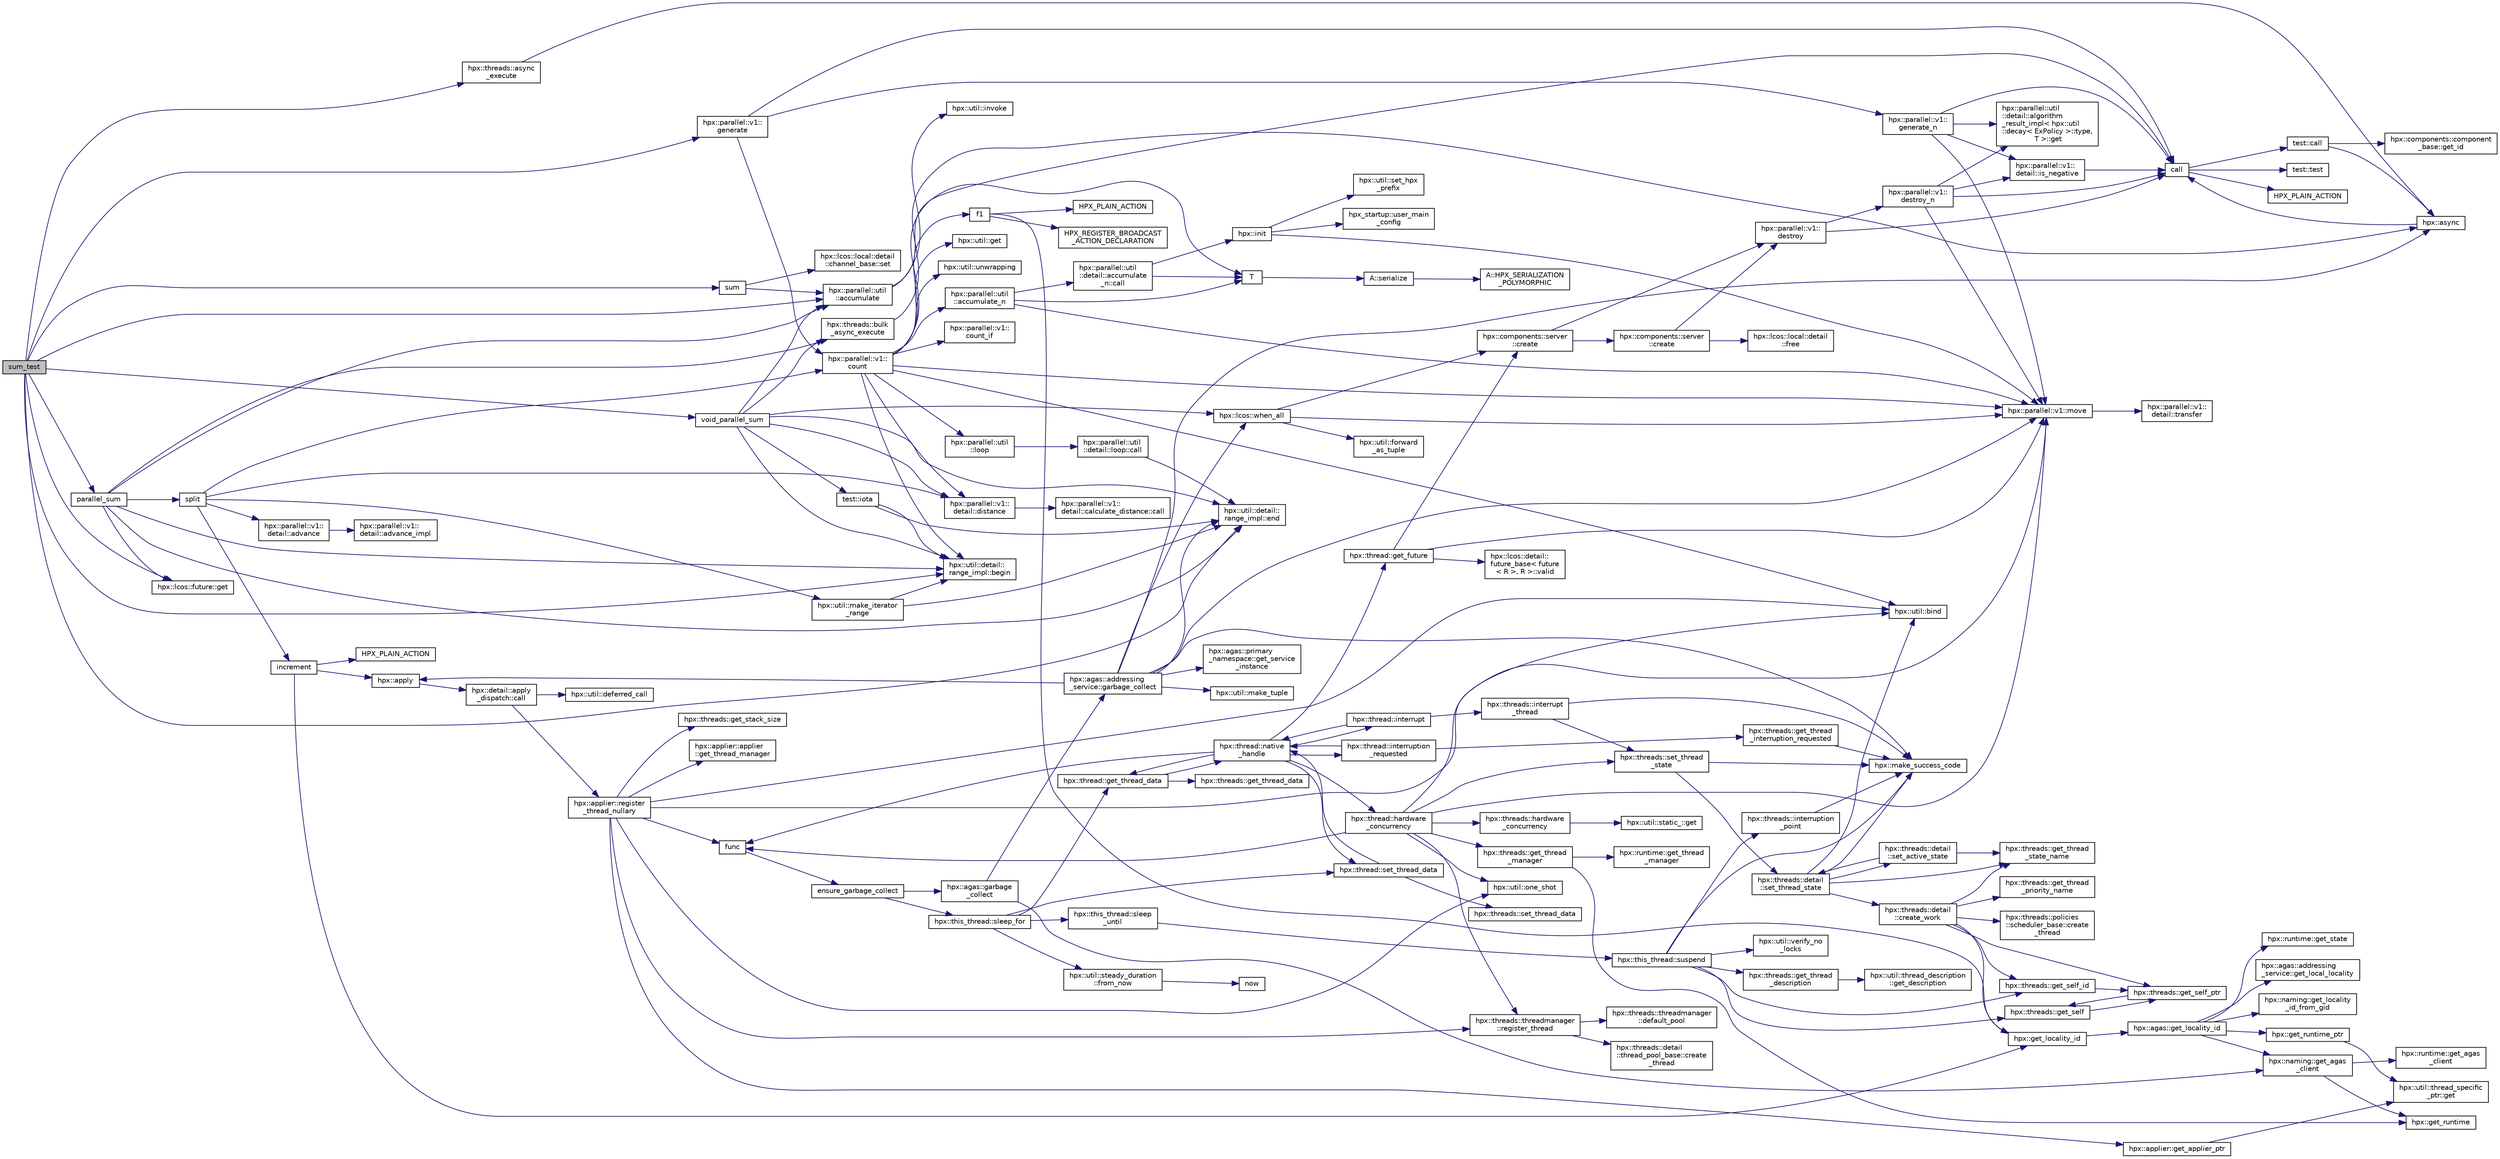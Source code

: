 digraph "sum_test"
{
  edge [fontname="Helvetica",fontsize="10",labelfontname="Helvetica",labelfontsize="10"];
  node [fontname="Helvetica",fontsize="10",shape=record];
  rankdir="LR";
  Node376 [label="sum_test",height=0.2,width=0.4,color="black", fillcolor="grey75", style="filled", fontcolor="black"];
  Node376 -> Node377 [color="midnightblue",fontsize="10",style="solid",fontname="Helvetica"];
  Node377 [label="hpx::parallel::v1::\lgenerate",height=0.2,width=0.4,color="black", fillcolor="white", style="filled",URL="$db/db9/namespacehpx_1_1parallel_1_1v1.html#a1f74f2be2954d6fbd8278df5fedb946a"];
  Node377 -> Node378 [color="midnightblue",fontsize="10",style="solid",fontname="Helvetica"];
  Node378 [label="hpx::parallel::v1::\lgenerate_n",height=0.2,width=0.4,color="black", fillcolor="white", style="filled",URL="$db/db9/namespacehpx_1_1parallel_1_1v1.html#a9fd6a170d9742750007e88805764ec8a"];
  Node378 -> Node379 [color="midnightblue",fontsize="10",style="solid",fontname="Helvetica"];
  Node379 [label="hpx::parallel::v1::\ldetail::is_negative",height=0.2,width=0.4,color="black", fillcolor="white", style="filled",URL="$d2/ddd/namespacehpx_1_1parallel_1_1v1_1_1detail.html#adf2e40fc4b20ad0fd442ee3118a4d527"];
  Node379 -> Node380 [color="midnightblue",fontsize="10",style="solid",fontname="Helvetica"];
  Node380 [label="call",height=0.2,width=0.4,color="black", fillcolor="white", style="filled",URL="$d2/d67/promise__1620_8cpp.html#a58357f0b82bc761e1d0b9091ed563a70"];
  Node380 -> Node381 [color="midnightblue",fontsize="10",style="solid",fontname="Helvetica"];
  Node381 [label="test::test",height=0.2,width=0.4,color="black", fillcolor="white", style="filled",URL="$d8/d89/structtest.html#ab42d5ece712d716b04cb3f686f297a26"];
  Node380 -> Node382 [color="midnightblue",fontsize="10",style="solid",fontname="Helvetica"];
  Node382 [label="HPX_PLAIN_ACTION",height=0.2,width=0.4,color="black", fillcolor="white", style="filled",URL="$d2/d67/promise__1620_8cpp.html#ab96aab827a4b1fcaf66cfe0ba83fef23"];
  Node380 -> Node383 [color="midnightblue",fontsize="10",style="solid",fontname="Helvetica"];
  Node383 [label="test::call",height=0.2,width=0.4,color="black", fillcolor="white", style="filled",URL="$d8/d89/structtest.html#aeb29e7ed6518b9426ccf1344c52620ae"];
  Node383 -> Node384 [color="midnightblue",fontsize="10",style="solid",fontname="Helvetica"];
  Node384 [label="hpx::async",height=0.2,width=0.4,color="black", fillcolor="white", style="filled",URL="$d8/d83/namespacehpx.html#acb7d8e37b73b823956ce144f9a57eaa4"];
  Node384 -> Node380 [color="midnightblue",fontsize="10",style="solid",fontname="Helvetica"];
  Node383 -> Node385 [color="midnightblue",fontsize="10",style="solid",fontname="Helvetica"];
  Node385 [label="hpx::components::component\l_base::get_id",height=0.2,width=0.4,color="black", fillcolor="white", style="filled",URL="$d2/de6/classhpx_1_1components_1_1component__base.html#a4c8fd93514039bdf01c48d66d82b19cd"];
  Node378 -> Node386 [color="midnightblue",fontsize="10",style="solid",fontname="Helvetica"];
  Node386 [label="hpx::parallel::util\l::detail::algorithm\l_result_impl\< hpx::util\l::decay\< ExPolicy \>::type,\l T \>::get",height=0.2,width=0.4,color="black", fillcolor="white", style="filled",URL="$d2/d42/structhpx_1_1parallel_1_1util_1_1detail_1_1algorithm__result__impl.html#ab5b051e8ec74eff5e0e62fd63f5d377e"];
  Node378 -> Node387 [color="midnightblue",fontsize="10",style="solid",fontname="Helvetica"];
  Node387 [label="hpx::parallel::v1::move",height=0.2,width=0.4,color="black", fillcolor="white", style="filled",URL="$db/db9/namespacehpx_1_1parallel_1_1v1.html#aa7c4ede081ce786c9d1eb1adff495cfc"];
  Node387 -> Node388 [color="midnightblue",fontsize="10",style="solid",fontname="Helvetica"];
  Node388 [label="hpx::parallel::v1::\ldetail::transfer",height=0.2,width=0.4,color="black", fillcolor="white", style="filled",URL="$d2/ddd/namespacehpx_1_1parallel_1_1v1_1_1detail.html#ab1b56a05e1885ca7cc7ffa1804dd2f3c"];
  Node378 -> Node380 [color="midnightblue",fontsize="10",style="solid",fontname="Helvetica"];
  Node377 -> Node389 [color="midnightblue",fontsize="10",style="solid",fontname="Helvetica"];
  Node389 [label="hpx::parallel::v1::\lcount",height=0.2,width=0.4,color="black", fillcolor="white", style="filled",URL="$db/db9/namespacehpx_1_1parallel_1_1v1.html#a19d058114a2bd44801aab4176b188e23"];
  Node389 -> Node390 [color="midnightblue",fontsize="10",style="solid",fontname="Helvetica"];
  Node390 [label="hpx::parallel::v1::\lcount_if",height=0.2,width=0.4,color="black", fillcolor="white", style="filled",URL="$db/db9/namespacehpx_1_1parallel_1_1v1.html#ad836ff017ec208c2d6388a9b47b05ce0"];
  Node389 -> Node391 [color="midnightblue",fontsize="10",style="solid",fontname="Helvetica"];
  Node391 [label="f1",height=0.2,width=0.4,color="black", fillcolor="white", style="filled",URL="$d8/d8b/broadcast_8cpp.html#a1751fbd41f2529b84514a9dbd767959a"];
  Node391 -> Node392 [color="midnightblue",fontsize="10",style="solid",fontname="Helvetica"];
  Node392 [label="hpx::get_locality_id",height=0.2,width=0.4,color="black", fillcolor="white", style="filled",URL="$d8/d83/namespacehpx.html#a158d7c54a657bb364c1704033010697b",tooltip="Return the number of the locality this function is being called from. "];
  Node392 -> Node393 [color="midnightblue",fontsize="10",style="solid",fontname="Helvetica"];
  Node393 [label="hpx::agas::get_locality_id",height=0.2,width=0.4,color="black", fillcolor="white", style="filled",URL="$dc/d54/namespacehpx_1_1agas.html#a491cc2ddecdf0f1a9129900caa6a4d3e"];
  Node393 -> Node394 [color="midnightblue",fontsize="10",style="solid",fontname="Helvetica"];
  Node394 [label="hpx::get_runtime_ptr",height=0.2,width=0.4,color="black", fillcolor="white", style="filled",URL="$d8/d83/namespacehpx.html#af29daf2bb3e01b4d6495a1742b6cce64"];
  Node394 -> Node395 [color="midnightblue",fontsize="10",style="solid",fontname="Helvetica"];
  Node395 [label="hpx::util::thread_specific\l_ptr::get",height=0.2,width=0.4,color="black", fillcolor="white", style="filled",URL="$d4/d4c/structhpx_1_1util_1_1thread__specific__ptr.html#a3b27d8520710478aa41d1f74206bdba9"];
  Node393 -> Node396 [color="midnightblue",fontsize="10",style="solid",fontname="Helvetica"];
  Node396 [label="hpx::runtime::get_state",height=0.2,width=0.4,color="black", fillcolor="white", style="filled",URL="$d0/d7b/classhpx_1_1runtime.html#ab405f80e060dac95d624520f38b0524c"];
  Node393 -> Node397 [color="midnightblue",fontsize="10",style="solid",fontname="Helvetica"];
  Node397 [label="hpx::naming::get_agas\l_client",height=0.2,width=0.4,color="black", fillcolor="white", style="filled",URL="$d4/dc9/namespacehpx_1_1naming.html#a0408fffd5d34b620712a801b0ae3b032"];
  Node397 -> Node398 [color="midnightblue",fontsize="10",style="solid",fontname="Helvetica"];
  Node398 [label="hpx::get_runtime",height=0.2,width=0.4,color="black", fillcolor="white", style="filled",URL="$d8/d83/namespacehpx.html#aef902cc6c7dd3b9fbadf34d1e850a070"];
  Node397 -> Node399 [color="midnightblue",fontsize="10",style="solid",fontname="Helvetica"];
  Node399 [label="hpx::runtime::get_agas\l_client",height=0.2,width=0.4,color="black", fillcolor="white", style="filled",URL="$d0/d7b/classhpx_1_1runtime.html#aeb5dddd30d6b9861669af8ad44d1a96a"];
  Node393 -> Node400 [color="midnightblue",fontsize="10",style="solid",fontname="Helvetica"];
  Node400 [label="hpx::agas::addressing\l_service::get_local_locality",height=0.2,width=0.4,color="black", fillcolor="white", style="filled",URL="$db/d58/structhpx_1_1agas_1_1addressing__service.html#ab52c19a37c2a7a006c6c15f90ad0539c"];
  Node393 -> Node401 [color="midnightblue",fontsize="10",style="solid",fontname="Helvetica"];
  Node401 [label="hpx::naming::get_locality\l_id_from_gid",height=0.2,width=0.4,color="black", fillcolor="white", style="filled",URL="$d4/dc9/namespacehpx_1_1naming.html#a7fd43037784560bd04fda9b49e33529f"];
  Node391 -> Node402 [color="midnightblue",fontsize="10",style="solid",fontname="Helvetica"];
  Node402 [label="HPX_PLAIN_ACTION",height=0.2,width=0.4,color="black", fillcolor="white", style="filled",URL="$d8/d8b/broadcast_8cpp.html#a19685a0394ce6a99351f7a679f6eeefc"];
  Node391 -> Node403 [color="midnightblue",fontsize="10",style="solid",fontname="Helvetica"];
  Node403 [label="HPX_REGISTER_BROADCAST\l_ACTION_DECLARATION",height=0.2,width=0.4,color="black", fillcolor="white", style="filled",URL="$d7/d38/addressing__service_8cpp.html#a573d764d9cb34eec46a4bdffcf07875f"];
  Node389 -> Node404 [color="midnightblue",fontsize="10",style="solid",fontname="Helvetica"];
  Node404 [label="hpx::parallel::util\l::loop",height=0.2,width=0.4,color="black", fillcolor="white", style="filled",URL="$df/dc6/namespacehpx_1_1parallel_1_1util.html#a3f434e00f42929aac85debb8c5782213"];
  Node404 -> Node405 [color="midnightblue",fontsize="10",style="solid",fontname="Helvetica"];
  Node405 [label="hpx::parallel::util\l::detail::loop::call",height=0.2,width=0.4,color="black", fillcolor="white", style="filled",URL="$da/d06/structhpx_1_1parallel_1_1util_1_1detail_1_1loop.html#a5c5e8dbda782f09cdb7bc2509e3bf09e"];
  Node405 -> Node406 [color="midnightblue",fontsize="10",style="solid",fontname="Helvetica"];
  Node406 [label="hpx::util::detail::\lrange_impl::end",height=0.2,width=0.4,color="black", fillcolor="white", style="filled",URL="$d4/d4a/namespacehpx_1_1util_1_1detail_1_1range__impl.html#afb2ea48b0902f52ee4d8b764807b4316"];
  Node389 -> Node407 [color="midnightblue",fontsize="10",style="solid",fontname="Helvetica"];
  Node407 [label="hpx::util::bind",height=0.2,width=0.4,color="black", fillcolor="white", style="filled",URL="$df/dad/namespacehpx_1_1util.html#ad844caedf82a0173d6909d910c3e48c6"];
  Node389 -> Node387 [color="midnightblue",fontsize="10",style="solid",fontname="Helvetica"];
  Node389 -> Node408 [color="midnightblue",fontsize="10",style="solid",fontname="Helvetica"];
  Node408 [label="hpx::util::get",height=0.2,width=0.4,color="black", fillcolor="white", style="filled",URL="$df/dad/namespacehpx_1_1util.html#a5cbd3c41f03f4d4acaedaa4777e3cc02"];
  Node389 -> Node380 [color="midnightblue",fontsize="10",style="solid",fontname="Helvetica"];
  Node389 -> Node409 [color="midnightblue",fontsize="10",style="solid",fontname="Helvetica"];
  Node409 [label="hpx::parallel::v1::\ldetail::distance",height=0.2,width=0.4,color="black", fillcolor="white", style="filled",URL="$d2/ddd/namespacehpx_1_1parallel_1_1v1_1_1detail.html#a6bea3c6a5f470cad11f27ee6bab4a33f"];
  Node409 -> Node410 [color="midnightblue",fontsize="10",style="solid",fontname="Helvetica"];
  Node410 [label="hpx::parallel::v1::\ldetail::calculate_distance::call",height=0.2,width=0.4,color="black", fillcolor="white", style="filled",URL="$db/dfa/structhpx_1_1parallel_1_1v1_1_1detail_1_1calculate__distance.html#a950a6627830a7d019ac0e734b0a447bf"];
  Node389 -> Node411 [color="midnightblue",fontsize="10",style="solid",fontname="Helvetica"];
  Node411 [label="hpx::util::unwrapping",height=0.2,width=0.4,color="black", fillcolor="white", style="filled",URL="$df/dad/namespacehpx_1_1util.html#a7529d9ac687684c33403cdd1f9cef8e4"];
  Node389 -> Node412 [color="midnightblue",fontsize="10",style="solid",fontname="Helvetica"];
  Node412 [label="hpx::parallel::util\l::accumulate_n",height=0.2,width=0.4,color="black", fillcolor="white", style="filled",URL="$df/dc6/namespacehpx_1_1parallel_1_1util.html#af19f9a2722f97c2247ea5d0dbb5e2d25"];
  Node412 -> Node413 [color="midnightblue",fontsize="10",style="solid",fontname="Helvetica"];
  Node413 [label="hpx::parallel::util\l::detail::accumulate\l_n::call",height=0.2,width=0.4,color="black", fillcolor="white", style="filled",URL="$d8/d3b/structhpx_1_1parallel_1_1util_1_1detail_1_1accumulate__n.html#a765aceb8ab313fc92f7c4aaf70ccca8f"];
  Node413 -> Node414 [color="midnightblue",fontsize="10",style="solid",fontname="Helvetica"];
  Node414 [label="hpx::init",height=0.2,width=0.4,color="black", fillcolor="white", style="filled",URL="$d8/d83/namespacehpx.html#a3c694ea960b47c56b33351ba16e3d76b",tooltip="Main entry point for launching the HPX runtime system. "];
  Node414 -> Node415 [color="midnightblue",fontsize="10",style="solid",fontname="Helvetica"];
  Node415 [label="hpx::util::set_hpx\l_prefix",height=0.2,width=0.4,color="black", fillcolor="white", style="filled",URL="$df/dad/namespacehpx_1_1util.html#ae40a23c1ba0a48d9304dcf717a95793e"];
  Node414 -> Node416 [color="midnightblue",fontsize="10",style="solid",fontname="Helvetica"];
  Node416 [label="hpx_startup::user_main\l_config",height=0.2,width=0.4,color="black", fillcolor="white", style="filled",URL="$d3/dd2/namespacehpx__startup.html#aaac571d88bd3912a4225a23eb3261637"];
  Node414 -> Node387 [color="midnightblue",fontsize="10",style="solid",fontname="Helvetica"];
  Node413 -> Node417 [color="midnightblue",fontsize="10",style="solid",fontname="Helvetica"];
  Node417 [label="T",height=0.2,width=0.4,color="black", fillcolor="white", style="filled",URL="$db/d33/polymorphic__semiintrusive__template_8cpp.html#ad187658f9cb91c1312b39ae7e896f1ea"];
  Node417 -> Node418 [color="midnightblue",fontsize="10",style="solid",fontname="Helvetica"];
  Node418 [label="A::serialize",height=0.2,width=0.4,color="black", fillcolor="white", style="filled",URL="$d7/da0/struct_a.html#a5f5c287cf471e274ed9dda0da1592212"];
  Node418 -> Node419 [color="midnightblue",fontsize="10",style="solid",fontname="Helvetica"];
  Node419 [label="A::HPX_SERIALIZATION\l_POLYMORPHIC",height=0.2,width=0.4,color="black", fillcolor="white", style="filled",URL="$d7/da0/struct_a.html#ada978cc156cebbafddb1f3aa4c01918c"];
  Node412 -> Node387 [color="midnightblue",fontsize="10",style="solid",fontname="Helvetica"];
  Node412 -> Node417 [color="midnightblue",fontsize="10",style="solid",fontname="Helvetica"];
  Node389 -> Node420 [color="midnightblue",fontsize="10",style="solid",fontname="Helvetica"];
  Node420 [label="hpx::util::detail::\lrange_impl::begin",height=0.2,width=0.4,color="black", fillcolor="white", style="filled",URL="$d4/d4a/namespacehpx_1_1util_1_1detail_1_1range__impl.html#a31e165df2b865cdd961f35ce938db41a"];
  Node377 -> Node380 [color="midnightblue",fontsize="10",style="solid",fontname="Helvetica"];
  Node376 -> Node420 [color="midnightblue",fontsize="10",style="solid",fontname="Helvetica"];
  Node376 -> Node406 [color="midnightblue",fontsize="10",style="solid",fontname="Helvetica"];
  Node376 -> Node421 [color="midnightblue",fontsize="10",style="solid",fontname="Helvetica"];
  Node421 [label="sum",height=0.2,width=0.4,color="black", fillcolor="white", style="filled",URL="$d0/d3e/local__channel_8cpp.html#a59ccefc587362186eebb8f1a3c9c07ca"];
  Node421 -> Node422 [color="midnightblue",fontsize="10",style="solid",fontname="Helvetica"];
  Node422 [label="hpx::lcos::local::detail\l::channel_base::set",height=0.2,width=0.4,color="black", fillcolor="white", style="filled",URL="$de/d49/classhpx_1_1lcos_1_1local_1_1detail_1_1channel__base.html#a66e3590dcd9d8095083e6ef60147e95d"];
  Node421 -> Node423 [color="midnightblue",fontsize="10",style="solid",fontname="Helvetica"];
  Node423 [label="hpx::parallel::util\l::accumulate",height=0.2,width=0.4,color="black", fillcolor="white", style="filled",URL="$df/dc6/namespacehpx_1_1parallel_1_1util.html#ab57e9fe9dcda3baa915398e2d7ba3d69"];
  Node423 -> Node417 [color="midnightblue",fontsize="10",style="solid",fontname="Helvetica"];
  Node423 -> Node424 [color="midnightblue",fontsize="10",style="solid",fontname="Helvetica"];
  Node424 [label="hpx::util::invoke",height=0.2,width=0.4,color="black", fillcolor="white", style="filled",URL="$df/dad/namespacehpx_1_1util.html#a9ed3f52b36e725e476dbf5099134ed3d"];
  Node376 -> Node423 [color="midnightblue",fontsize="10",style="solid",fontname="Helvetica"];
  Node376 -> Node425 [color="midnightblue",fontsize="10",style="solid",fontname="Helvetica"];
  Node425 [label="hpx::threads::async\l_execute",height=0.2,width=0.4,color="black", fillcolor="white", style="filled",URL="$d7/d28/namespacehpx_1_1threads.html#a6c49fc6d131e6aa7ef6eda2ef52bb920"];
  Node425 -> Node384 [color="midnightblue",fontsize="10",style="solid",fontname="Helvetica"];
  Node376 -> Node426 [color="midnightblue",fontsize="10",style="solid",fontname="Helvetica"];
  Node426 [label="parallel_sum",height=0.2,width=0.4,color="black", fillcolor="white", style="filled",URL="$d9/dca/created__executor_8cpp.html#a80274c30da23d7824ffc381645cbcfeb"];
  Node426 -> Node427 [color="midnightblue",fontsize="10",style="solid",fontname="Helvetica"];
  Node427 [label="split",height=0.2,width=0.4,color="black", fillcolor="white", style="filled",URL="$d9/dca/created__executor_8cpp.html#a93788ea6faf31003f71a7ef49dbb0ec3"];
  Node427 -> Node389 [color="midnightblue",fontsize="10",style="solid",fontname="Helvetica"];
  Node427 -> Node409 [color="midnightblue",fontsize="10",style="solid",fontname="Helvetica"];
  Node427 -> Node428 [color="midnightblue",fontsize="10",style="solid",fontname="Helvetica"];
  Node428 [label="increment",height=0.2,width=0.4,color="black", fillcolor="white", style="filled",URL="$d5/dd3/apply__colocated_8cpp.html#a0587c889321a8e9c6f8b53102c281391"];
  Node428 -> Node392 [color="midnightblue",fontsize="10",style="solid",fontname="Helvetica"];
  Node428 -> Node429 [color="midnightblue",fontsize="10",style="solid",fontname="Helvetica"];
  Node429 [label="hpx::apply",height=0.2,width=0.4,color="black", fillcolor="white", style="filled",URL="$d8/d83/namespacehpx.html#aa87762f0db0731d385f3fdfdb25d59fc"];
  Node429 -> Node430 [color="midnightblue",fontsize="10",style="solid",fontname="Helvetica"];
  Node430 [label="hpx::detail::apply\l_dispatch::call",height=0.2,width=0.4,color="black", fillcolor="white", style="filled",URL="$db/de8/structhpx_1_1detail_1_1apply__dispatch.html#a0755fab16d281e74bcff0f8045be9459"];
  Node430 -> Node431 [color="midnightblue",fontsize="10",style="solid",fontname="Helvetica"];
  Node431 [label="hpx::applier::register\l_thread_nullary",height=0.2,width=0.4,color="black", fillcolor="white", style="filled",URL="$d8/dcb/namespacehpx_1_1applier.html#a401cd1145927e58d74d1eb52aaccd936"];
  Node431 -> Node432 [color="midnightblue",fontsize="10",style="solid",fontname="Helvetica"];
  Node432 [label="hpx::applier::get_applier_ptr",height=0.2,width=0.4,color="black", fillcolor="white", style="filled",URL="$d8/dcb/namespacehpx_1_1applier.html#a617483cf2b77ad3a0aa428ade7b35299"];
  Node432 -> Node395 [color="midnightblue",fontsize="10",style="solid",fontname="Helvetica"];
  Node431 -> Node433 [color="midnightblue",fontsize="10",style="solid",fontname="Helvetica"];
  Node433 [label="func",height=0.2,width=0.4,color="black", fillcolor="white", style="filled",URL="$d8/dfd/id__type__ref__counting__1032_8cpp.html#ab811b86ea5107ffb3351fcaa29d2c652"];
  Node433 -> Node434 [color="midnightblue",fontsize="10",style="solid",fontname="Helvetica"];
  Node434 [label="ensure_garbage_collect",height=0.2,width=0.4,color="black", fillcolor="white", style="filled",URL="$d8/dfd/id__type__ref__counting__1032_8cpp.html#a5264b94bf7c262ac0e521fb290d476d5"];
  Node434 -> Node435 [color="midnightblue",fontsize="10",style="solid",fontname="Helvetica"];
  Node435 [label="hpx::this_thread::sleep_for",height=0.2,width=0.4,color="black", fillcolor="white", style="filled",URL="$d9/d52/namespacehpx_1_1this__thread.html#afc042a5a5fa52eef2d1d177a343435cf"];
  Node435 -> Node436 [color="midnightblue",fontsize="10",style="solid",fontname="Helvetica"];
  Node436 [label="hpx::this_thread::sleep\l_until",height=0.2,width=0.4,color="black", fillcolor="white", style="filled",URL="$d9/d52/namespacehpx_1_1this__thread.html#ae12a853980115b23ff0ab8ca06622658"];
  Node436 -> Node437 [color="midnightblue",fontsize="10",style="solid",fontname="Helvetica"];
  Node437 [label="hpx::this_thread::suspend",height=0.2,width=0.4,color="black", fillcolor="white", style="filled",URL="$d9/d52/namespacehpx_1_1this__thread.html#aca220026fb3014c0881d129fe31c0073"];
  Node437 -> Node438 [color="midnightblue",fontsize="10",style="solid",fontname="Helvetica"];
  Node438 [label="hpx::threads::get_self",height=0.2,width=0.4,color="black", fillcolor="white", style="filled",URL="$d7/d28/namespacehpx_1_1threads.html#a07daf4d6d29233f20d66d41ab7b5b8e8"];
  Node438 -> Node439 [color="midnightblue",fontsize="10",style="solid",fontname="Helvetica"];
  Node439 [label="hpx::threads::get_self_ptr",height=0.2,width=0.4,color="black", fillcolor="white", style="filled",URL="$d7/d28/namespacehpx_1_1threads.html#a22877ae347ad884cde3a51397dad6c53"];
  Node439 -> Node438 [color="midnightblue",fontsize="10",style="solid",fontname="Helvetica"];
  Node437 -> Node440 [color="midnightblue",fontsize="10",style="solid",fontname="Helvetica"];
  Node440 [label="hpx::threads::get_self_id",height=0.2,width=0.4,color="black", fillcolor="white", style="filled",URL="$d7/d28/namespacehpx_1_1threads.html#afafe0f900b9fac3d4ed3c747625c1cfe"];
  Node440 -> Node439 [color="midnightblue",fontsize="10",style="solid",fontname="Helvetica"];
  Node437 -> Node441 [color="midnightblue",fontsize="10",style="solid",fontname="Helvetica"];
  Node441 [label="hpx::threads::interruption\l_point",height=0.2,width=0.4,color="black", fillcolor="white", style="filled",URL="$d7/d28/namespacehpx_1_1threads.html#ada6ec56a12b050707311d8c628089059"];
  Node441 -> Node442 [color="midnightblue",fontsize="10",style="solid",fontname="Helvetica"];
  Node442 [label="hpx::make_success_code",height=0.2,width=0.4,color="black", fillcolor="white", style="filled",URL="$d8/d83/namespacehpx.html#a0e8512a8f49e2a6c8185061181419d8f",tooltip="Returns error_code(hpx::success, \"success\", mode). "];
  Node437 -> Node443 [color="midnightblue",fontsize="10",style="solid",fontname="Helvetica"];
  Node443 [label="hpx::util::verify_no\l_locks",height=0.2,width=0.4,color="black", fillcolor="white", style="filled",URL="$df/dad/namespacehpx_1_1util.html#ae0e1837ee6f09b79b26c2e788d2e9fc9"];
  Node437 -> Node444 [color="midnightblue",fontsize="10",style="solid",fontname="Helvetica"];
  Node444 [label="hpx::threads::get_thread\l_description",height=0.2,width=0.4,color="black", fillcolor="white", style="filled",URL="$d7/d28/namespacehpx_1_1threads.html#a42fc18a7a680f4e8bc633a4b4c956701"];
  Node444 -> Node445 [color="midnightblue",fontsize="10",style="solid",fontname="Helvetica"];
  Node445 [label="hpx::util::thread_description\l::get_description",height=0.2,width=0.4,color="black", fillcolor="white", style="filled",URL="$df/d9e/structhpx_1_1util_1_1thread__description.html#a8c834e14eca6eb228188022577f9f952"];
  Node437 -> Node442 [color="midnightblue",fontsize="10",style="solid",fontname="Helvetica"];
  Node435 -> Node446 [color="midnightblue",fontsize="10",style="solid",fontname="Helvetica"];
  Node446 [label="hpx::util::steady_duration\l::from_now",height=0.2,width=0.4,color="black", fillcolor="white", style="filled",URL="$d9/d4f/classhpx_1_1util_1_1steady__duration.html#a0132206d767cd0f7395507b40111a153"];
  Node446 -> Node447 [color="midnightblue",fontsize="10",style="solid",fontname="Helvetica"];
  Node447 [label="now",height=0.2,width=0.4,color="black", fillcolor="white", style="filled",URL="$de/db3/1d__stencil__1__omp_8cpp.html#a89e9667753dccfac455bd37a7a3a7b16"];
  Node435 -> Node448 [color="midnightblue",fontsize="10",style="solid",fontname="Helvetica"];
  Node448 [label="hpx::thread::get_thread_data",height=0.2,width=0.4,color="black", fillcolor="white", style="filled",URL="$de/d9b/classhpx_1_1thread.html#a4535ef82cec3b953d2c941d20e3e3904"];
  Node448 -> Node449 [color="midnightblue",fontsize="10",style="solid",fontname="Helvetica"];
  Node449 [label="hpx::threads::get_thread_data",height=0.2,width=0.4,color="black", fillcolor="white", style="filled",URL="$d7/d28/namespacehpx_1_1threads.html#a8737931ff6303807225f735b2b384ae4"];
  Node448 -> Node450 [color="midnightblue",fontsize="10",style="solid",fontname="Helvetica"];
  Node450 [label="hpx::thread::native\l_handle",height=0.2,width=0.4,color="black", fillcolor="white", style="filled",URL="$de/d9b/classhpx_1_1thread.html#acf48190d264ab64c1c4ec99d0b421b5a"];
  Node450 -> Node451 [color="midnightblue",fontsize="10",style="solid",fontname="Helvetica"];
  Node451 [label="hpx::thread::hardware\l_concurrency",height=0.2,width=0.4,color="black", fillcolor="white", style="filled",URL="$de/d9b/classhpx_1_1thread.html#a8e4fff210e02485ba493bc3a2a956c03"];
  Node451 -> Node452 [color="midnightblue",fontsize="10",style="solid",fontname="Helvetica"];
  Node452 [label="hpx::threads::hardware\l_concurrency",height=0.2,width=0.4,color="black", fillcolor="white", style="filled",URL="$d7/d28/namespacehpx_1_1threads.html#aa8752a235478d2ad7b5ac467b63ab527"];
  Node452 -> Node453 [color="midnightblue",fontsize="10",style="solid",fontname="Helvetica"];
  Node453 [label="hpx::util::static_::get",height=0.2,width=0.4,color="black", fillcolor="white", style="filled",URL="$d3/dbb/structhpx_1_1util_1_1static__.html#a2967c633948a3bf17a3b5405ef5a8318"];
  Node451 -> Node433 [color="midnightblue",fontsize="10",style="solid",fontname="Helvetica"];
  Node451 -> Node407 [color="midnightblue",fontsize="10",style="solid",fontname="Helvetica"];
  Node451 -> Node454 [color="midnightblue",fontsize="10",style="solid",fontname="Helvetica"];
  Node454 [label="hpx::util::one_shot",height=0.2,width=0.4,color="black", fillcolor="white", style="filled",URL="$df/dad/namespacehpx_1_1util.html#a273e61be42a72415291e0ec0a4f28c7a"];
  Node451 -> Node387 [color="midnightblue",fontsize="10",style="solid",fontname="Helvetica"];
  Node451 -> Node455 [color="midnightblue",fontsize="10",style="solid",fontname="Helvetica"];
  Node455 [label="hpx::threads::get_thread\l_manager",height=0.2,width=0.4,color="black", fillcolor="white", style="filled",URL="$d7/d28/namespacehpx_1_1threads.html#a076973c3a53beadde7d967e22c4f6cce"];
  Node455 -> Node398 [color="midnightblue",fontsize="10",style="solid",fontname="Helvetica"];
  Node455 -> Node456 [color="midnightblue",fontsize="10",style="solid",fontname="Helvetica"];
  Node456 [label="hpx::runtime::get_thread\l_manager",height=0.2,width=0.4,color="black", fillcolor="white", style="filled",URL="$d0/d7b/classhpx_1_1runtime.html#a865b12d57fcd44a8d3dda3e35414f563"];
  Node451 -> Node457 [color="midnightblue",fontsize="10",style="solid",fontname="Helvetica"];
  Node457 [label="hpx::threads::threadmanager\l::register_thread",height=0.2,width=0.4,color="black", fillcolor="white", style="filled",URL="$d5/daa/classhpx_1_1threads_1_1threadmanager.html#a7f79c7578e08a60ca45eb276ce8133d8"];
  Node457 -> Node458 [color="midnightblue",fontsize="10",style="solid",fontname="Helvetica"];
  Node458 [label="hpx::threads::threadmanager\l::default_pool",height=0.2,width=0.4,color="black", fillcolor="white", style="filled",URL="$d5/daa/classhpx_1_1threads_1_1threadmanager.html#a851f067d03b5dd1c5e6a9a6a841e05df"];
  Node457 -> Node459 [color="midnightblue",fontsize="10",style="solid",fontname="Helvetica"];
  Node459 [label="hpx::threads::detail\l::thread_pool_base::create\l_thread",height=0.2,width=0.4,color="black", fillcolor="white", style="filled",URL="$de/dae/classhpx_1_1threads_1_1detail_1_1thread__pool__base.html#ad35d3779eef6f4528e62a26d71b34b34"];
  Node451 -> Node460 [color="midnightblue",fontsize="10",style="solid",fontname="Helvetica"];
  Node460 [label="hpx::threads::set_thread\l_state",height=0.2,width=0.4,color="black", fillcolor="white", style="filled",URL="$d7/d28/namespacehpx_1_1threads.html#ac0690ad16ad778bcc79dcd727cc33025",tooltip="Set the thread state of the thread referenced by the thread_id id. "];
  Node460 -> Node442 [color="midnightblue",fontsize="10",style="solid",fontname="Helvetica"];
  Node460 -> Node461 [color="midnightblue",fontsize="10",style="solid",fontname="Helvetica"];
  Node461 [label="hpx::threads::detail\l::set_thread_state",height=0.2,width=0.4,color="black", fillcolor="white", style="filled",URL="$d2/dd1/namespacehpx_1_1threads_1_1detail.html#af85ddc854c4a149bf1738eb1b111b9ab"];
  Node461 -> Node462 [color="midnightblue",fontsize="10",style="solid",fontname="Helvetica"];
  Node462 [label="hpx::threads::get_thread\l_state_name",height=0.2,width=0.4,color="black", fillcolor="white", style="filled",URL="$d7/d28/namespacehpx_1_1threads.html#a26f91ea8d2195f165c033241c5cd11db"];
  Node461 -> Node442 [color="midnightblue",fontsize="10",style="solid",fontname="Helvetica"];
  Node461 -> Node407 [color="midnightblue",fontsize="10",style="solid",fontname="Helvetica"];
  Node461 -> Node463 [color="midnightblue",fontsize="10",style="solid",fontname="Helvetica"];
  Node463 [label="hpx::threads::detail\l::set_active_state",height=0.2,width=0.4,color="black", fillcolor="white", style="filled",URL="$d2/dd1/namespacehpx_1_1threads_1_1detail.html#a45884a5bf04ad66a4f259231a3947e76"];
  Node463 -> Node462 [color="midnightblue",fontsize="10",style="solid",fontname="Helvetica"];
  Node463 -> Node461 [color="midnightblue",fontsize="10",style="solid",fontname="Helvetica"];
  Node461 -> Node464 [color="midnightblue",fontsize="10",style="solid",fontname="Helvetica"];
  Node464 [label="hpx::threads::detail\l::create_work",height=0.2,width=0.4,color="black", fillcolor="white", style="filled",URL="$d2/dd1/namespacehpx_1_1threads_1_1detail.html#ae22384a3c1b1a1940032fad068fb54b1"];
  Node464 -> Node462 [color="midnightblue",fontsize="10",style="solid",fontname="Helvetica"];
  Node464 -> Node465 [color="midnightblue",fontsize="10",style="solid",fontname="Helvetica"];
  Node465 [label="hpx::threads::get_thread\l_priority_name",height=0.2,width=0.4,color="black", fillcolor="white", style="filled",URL="$d7/d28/namespacehpx_1_1threads.html#a9c6b2fec0c1cf5b06ff83ce756ca6d42"];
  Node464 -> Node439 [color="midnightblue",fontsize="10",style="solid",fontname="Helvetica"];
  Node464 -> Node440 [color="midnightblue",fontsize="10",style="solid",fontname="Helvetica"];
  Node464 -> Node392 [color="midnightblue",fontsize="10",style="solid",fontname="Helvetica"];
  Node464 -> Node466 [color="midnightblue",fontsize="10",style="solid",fontname="Helvetica"];
  Node466 [label="hpx::threads::policies\l::scheduler_base::create\l_thread",height=0.2,width=0.4,color="black", fillcolor="white", style="filled",URL="$dd/d7e/structhpx_1_1threads_1_1policies_1_1scheduler__base.html#ad3b05cd7f363cc8e8410ce368c3794e0"];
  Node450 -> Node467 [color="midnightblue",fontsize="10",style="solid",fontname="Helvetica"];
  Node467 [label="hpx::thread::interrupt",height=0.2,width=0.4,color="black", fillcolor="white", style="filled",URL="$de/d9b/classhpx_1_1thread.html#ac34d0d033aa743c476a79dbc2e1a8a39"];
  Node467 -> Node468 [color="midnightblue",fontsize="10",style="solid",fontname="Helvetica"];
  Node468 [label="hpx::threads::interrupt\l_thread",height=0.2,width=0.4,color="black", fillcolor="white", style="filled",URL="$d7/d28/namespacehpx_1_1threads.html#a6bdda1a2aab61b9b13d274b5155d7e73"];
  Node468 -> Node442 [color="midnightblue",fontsize="10",style="solid",fontname="Helvetica"];
  Node468 -> Node460 [color="midnightblue",fontsize="10",style="solid",fontname="Helvetica"];
  Node467 -> Node450 [color="midnightblue",fontsize="10",style="solid",fontname="Helvetica"];
  Node450 -> Node469 [color="midnightblue",fontsize="10",style="solid",fontname="Helvetica"];
  Node469 [label="hpx::thread::interruption\l_requested",height=0.2,width=0.4,color="black", fillcolor="white", style="filled",URL="$de/d9b/classhpx_1_1thread.html#a33276bb4c20bbb0b1978944e18ef71b8"];
  Node469 -> Node470 [color="midnightblue",fontsize="10",style="solid",fontname="Helvetica"];
  Node470 [label="hpx::threads::get_thread\l_interruption_requested",height=0.2,width=0.4,color="black", fillcolor="white", style="filled",URL="$d7/d28/namespacehpx_1_1threads.html#ae64a7fdb8b5c8bac7be0c8282672a03b"];
  Node470 -> Node442 [color="midnightblue",fontsize="10",style="solid",fontname="Helvetica"];
  Node469 -> Node450 [color="midnightblue",fontsize="10",style="solid",fontname="Helvetica"];
  Node450 -> Node471 [color="midnightblue",fontsize="10",style="solid",fontname="Helvetica"];
  Node471 [label="hpx::thread::get_future",height=0.2,width=0.4,color="black", fillcolor="white", style="filled",URL="$de/d9b/classhpx_1_1thread.html#a87fdb0d8da826366fc190ed224900a64"];
  Node471 -> Node472 [color="midnightblue",fontsize="10",style="solid",fontname="Helvetica"];
  Node472 [label="hpx::lcos::detail::\lfuture_base\< future\l\< R \>, R \>::valid",height=0.2,width=0.4,color="black", fillcolor="white", style="filled",URL="$d5/dd7/classhpx_1_1lcos_1_1detail_1_1future__base.html#aaf7beb7374815614363033bd96573e75"];
  Node471 -> Node473 [color="midnightblue",fontsize="10",style="solid",fontname="Helvetica"];
  Node473 [label="hpx::components::server\l::create",height=0.2,width=0.4,color="black", fillcolor="white", style="filled",URL="$d2/da2/namespacehpx_1_1components_1_1server.html#ac776c89f3d68ceb910e8cee9fa937ab4",tooltip="Create arrays of components using their default constructor. "];
  Node473 -> Node474 [color="midnightblue",fontsize="10",style="solid",fontname="Helvetica"];
  Node474 [label="hpx::components::server\l::create",height=0.2,width=0.4,color="black", fillcolor="white", style="filled",URL="$d2/da2/namespacehpx_1_1components_1_1server.html#a77d26de181c97b444565e230577981bd"];
  Node474 -> Node475 [color="midnightblue",fontsize="10",style="solid",fontname="Helvetica"];
  Node475 [label="hpx::lcos::local::detail\l::free",height=0.2,width=0.4,color="black", fillcolor="white", style="filled",URL="$d4/dcb/namespacehpx_1_1lcos_1_1local_1_1detail.html#a55a940f019734e9bb045dc123cd80e48"];
  Node474 -> Node476 [color="midnightblue",fontsize="10",style="solid",fontname="Helvetica"];
  Node476 [label="hpx::parallel::v1::\ldestroy",height=0.2,width=0.4,color="black", fillcolor="white", style="filled",URL="$db/db9/namespacehpx_1_1parallel_1_1v1.html#acf303558375048e8a7cc9a2c2e09477f"];
  Node476 -> Node380 [color="midnightblue",fontsize="10",style="solid",fontname="Helvetica"];
  Node476 -> Node477 [color="midnightblue",fontsize="10",style="solid",fontname="Helvetica"];
  Node477 [label="hpx::parallel::v1::\ldestroy_n",height=0.2,width=0.4,color="black", fillcolor="white", style="filled",URL="$db/db9/namespacehpx_1_1parallel_1_1v1.html#a71d0691132a300690163f5636bcd5bd3"];
  Node477 -> Node379 [color="midnightblue",fontsize="10",style="solid",fontname="Helvetica"];
  Node477 -> Node386 [color="midnightblue",fontsize="10",style="solid",fontname="Helvetica"];
  Node477 -> Node387 [color="midnightblue",fontsize="10",style="solid",fontname="Helvetica"];
  Node477 -> Node380 [color="midnightblue",fontsize="10",style="solid",fontname="Helvetica"];
  Node473 -> Node476 [color="midnightblue",fontsize="10",style="solid",fontname="Helvetica"];
  Node471 -> Node387 [color="midnightblue",fontsize="10",style="solid",fontname="Helvetica"];
  Node450 -> Node448 [color="midnightblue",fontsize="10",style="solid",fontname="Helvetica"];
  Node450 -> Node478 [color="midnightblue",fontsize="10",style="solid",fontname="Helvetica"];
  Node478 [label="hpx::thread::set_thread_data",height=0.2,width=0.4,color="black", fillcolor="white", style="filled",URL="$de/d9b/classhpx_1_1thread.html#a7317a3cf5251f3b33c990449570d4cea"];
  Node478 -> Node479 [color="midnightblue",fontsize="10",style="solid",fontname="Helvetica"];
  Node479 [label="hpx::threads::set_thread_data",height=0.2,width=0.4,color="black", fillcolor="white", style="filled",URL="$d7/d28/namespacehpx_1_1threads.html#a00a625acc149fce3ae38e4340454acf7"];
  Node478 -> Node450 [color="midnightblue",fontsize="10",style="solid",fontname="Helvetica"];
  Node450 -> Node433 [color="midnightblue",fontsize="10",style="solid",fontname="Helvetica"];
  Node435 -> Node478 [color="midnightblue",fontsize="10",style="solid",fontname="Helvetica"];
  Node434 -> Node480 [color="midnightblue",fontsize="10",style="solid",fontname="Helvetica"];
  Node480 [label="hpx::agas::garbage\l_collect",height=0.2,width=0.4,color="black", fillcolor="white", style="filled",URL="$dc/d54/namespacehpx_1_1agas.html#a951337adc4f9bd6df00a50737468e911"];
  Node480 -> Node397 [color="midnightblue",fontsize="10",style="solid",fontname="Helvetica"];
  Node480 -> Node481 [color="midnightblue",fontsize="10",style="solid",fontname="Helvetica"];
  Node481 [label="hpx::agas::addressing\l_service::garbage_collect",height=0.2,width=0.4,color="black", fillcolor="white", style="filled",URL="$db/d58/structhpx_1_1agas_1_1addressing__service.html#a87dcae0eacf6e62d5103ebf516d86f63"];
  Node481 -> Node442 [color="midnightblue",fontsize="10",style="solid",fontname="Helvetica"];
  Node481 -> Node482 [color="midnightblue",fontsize="10",style="solid",fontname="Helvetica"];
  Node482 [label="hpx::agas::primary\l_namespace::get_service\l_instance",height=0.2,width=0.4,color="black", fillcolor="white", style="filled",URL="$d1/d43/structhpx_1_1agas_1_1primary__namespace.html#a7630ff0f30ff8c23b13b4672c5350e2e"];
  Node481 -> Node483 [color="midnightblue",fontsize="10",style="solid",fontname="Helvetica"];
  Node483 [label="hpx::util::make_tuple",height=0.2,width=0.4,color="black", fillcolor="white", style="filled",URL="$df/dad/namespacehpx_1_1util.html#a06fa74211a987d208e013f400a9f5328"];
  Node481 -> Node406 [color="midnightblue",fontsize="10",style="solid",fontname="Helvetica"];
  Node481 -> Node429 [color="midnightblue",fontsize="10",style="solid",fontname="Helvetica"];
  Node481 -> Node387 [color="midnightblue",fontsize="10",style="solid",fontname="Helvetica"];
  Node481 -> Node384 [color="midnightblue",fontsize="10",style="solid",fontname="Helvetica"];
  Node481 -> Node484 [color="midnightblue",fontsize="10",style="solid",fontname="Helvetica"];
  Node484 [label="hpx::lcos::when_all",height=0.2,width=0.4,color="black", fillcolor="white", style="filled",URL="$d2/dc9/namespacehpx_1_1lcos.html#a1a6fb024d8690923fb185d5aee204d54"];
  Node484 -> Node485 [color="midnightblue",fontsize="10",style="solid",fontname="Helvetica"];
  Node485 [label="hpx::util::forward\l_as_tuple",height=0.2,width=0.4,color="black", fillcolor="white", style="filled",URL="$df/dad/namespacehpx_1_1util.html#ab7c31e3f24c3302a4f67b6735a6fa597"];
  Node484 -> Node387 [color="midnightblue",fontsize="10",style="solid",fontname="Helvetica"];
  Node484 -> Node473 [color="midnightblue",fontsize="10",style="solid",fontname="Helvetica"];
  Node431 -> Node407 [color="midnightblue",fontsize="10",style="solid",fontname="Helvetica"];
  Node431 -> Node454 [color="midnightblue",fontsize="10",style="solid",fontname="Helvetica"];
  Node431 -> Node387 [color="midnightblue",fontsize="10",style="solid",fontname="Helvetica"];
  Node431 -> Node486 [color="midnightblue",fontsize="10",style="solid",fontname="Helvetica"];
  Node486 [label="hpx::threads::get_stack_size",height=0.2,width=0.4,color="black", fillcolor="white", style="filled",URL="$d7/d28/namespacehpx_1_1threads.html#af597241b3c2785150be206737ca04aa6",tooltip="The get_stack_size function is part of the thread related API. It. "];
  Node431 -> Node487 [color="midnightblue",fontsize="10",style="solid",fontname="Helvetica"];
  Node487 [label="hpx::applier::applier\l::get_thread_manager",height=0.2,width=0.4,color="black", fillcolor="white", style="filled",URL="$da/dcb/classhpx_1_1applier_1_1applier.html#acc36d583973701e573be39da97bba866",tooltip="Access the thread-manager instance associated with this applier. "];
  Node431 -> Node457 [color="midnightblue",fontsize="10",style="solid",fontname="Helvetica"];
  Node430 -> Node488 [color="midnightblue",fontsize="10",style="solid",fontname="Helvetica"];
  Node488 [label="hpx::util::deferred_call",height=0.2,width=0.4,color="black", fillcolor="white", style="filled",URL="$df/dad/namespacehpx_1_1util.html#acdded623c658a7a3436f7e76bc9d881c"];
  Node428 -> Node489 [color="midnightblue",fontsize="10",style="solid",fontname="Helvetica"];
  Node489 [label="HPX_PLAIN_ACTION",height=0.2,width=0.4,color="black", fillcolor="white", style="filled",URL="$d5/dd3/apply__colocated_8cpp.html#a2dd09eaba73b7c948998620b392bd7c1"];
  Node427 -> Node490 [color="midnightblue",fontsize="10",style="solid",fontname="Helvetica"];
  Node490 [label="hpx::parallel::v1::\ldetail::advance",height=0.2,width=0.4,color="black", fillcolor="white", style="filled",URL="$d2/ddd/namespacehpx_1_1parallel_1_1v1_1_1detail.html#ad9fca7bce7b3e3c32302967ffc1fb4a4"];
  Node490 -> Node491 [color="midnightblue",fontsize="10",style="solid",fontname="Helvetica"];
  Node491 [label="hpx::parallel::v1::\ldetail::advance_impl",height=0.2,width=0.4,color="black", fillcolor="white", style="filled",URL="$d2/ddd/namespacehpx_1_1parallel_1_1v1_1_1detail.html#ad4fa62ca115927187e4063b65ee5f317"];
  Node427 -> Node492 [color="midnightblue",fontsize="10",style="solid",fontname="Helvetica"];
  Node492 [label="hpx::util::make_iterator\l_range",height=0.2,width=0.4,color="black", fillcolor="white", style="filled",URL="$df/dad/namespacehpx_1_1util.html#a49707ae2d183b9b09845ed3d17655a28"];
  Node492 -> Node420 [color="midnightblue",fontsize="10",style="solid",fontname="Helvetica"];
  Node492 -> Node406 [color="midnightblue",fontsize="10",style="solid",fontname="Helvetica"];
  Node426 -> Node493 [color="midnightblue",fontsize="10",style="solid",fontname="Helvetica"];
  Node493 [label="hpx::threads::bulk\l_async_execute",height=0.2,width=0.4,color="black", fillcolor="white", style="filled",URL="$d7/d28/namespacehpx_1_1threads.html#abfba47e86389f7004ee9440131e7b5dd"];
  Node493 -> Node384 [color="midnightblue",fontsize="10",style="solid",fontname="Helvetica"];
  Node426 -> Node423 [color="midnightblue",fontsize="10",style="solid",fontname="Helvetica"];
  Node426 -> Node420 [color="midnightblue",fontsize="10",style="solid",fontname="Helvetica"];
  Node426 -> Node406 [color="midnightblue",fontsize="10",style="solid",fontname="Helvetica"];
  Node426 -> Node494 [color="midnightblue",fontsize="10",style="solid",fontname="Helvetica"];
  Node494 [label="hpx::lcos::future::get",height=0.2,width=0.4,color="black", fillcolor="white", style="filled",URL="$d0/d33/classhpx_1_1lcos_1_1future.html#a8c28269486d5620ac48af349f17bb41c"];
  Node376 -> Node495 [color="midnightblue",fontsize="10",style="solid",fontname="Helvetica"];
  Node495 [label="void_parallel_sum",height=0.2,width=0.4,color="black", fillcolor="white", style="filled",URL="$d9/dca/created__executor_8cpp.html#a4d1c30958d1491133fea27b151c6779a"];
  Node495 -> Node496 [color="midnightblue",fontsize="10",style="solid",fontname="Helvetica"];
  Node496 [label="test::iota",height=0.2,width=0.4,color="black", fillcolor="white", style="filled",URL="$df/d04/namespacetest.html#abdbbc37e6fb67287495e853a554c493a"];
  Node496 -> Node420 [color="midnightblue",fontsize="10",style="solid",fontname="Helvetica"];
  Node496 -> Node406 [color="midnightblue",fontsize="10",style="solid",fontname="Helvetica"];
  Node495 -> Node420 [color="midnightblue",fontsize="10",style="solid",fontname="Helvetica"];
  Node495 -> Node406 [color="midnightblue",fontsize="10",style="solid",fontname="Helvetica"];
  Node495 -> Node409 [color="midnightblue",fontsize="10",style="solid",fontname="Helvetica"];
  Node495 -> Node493 [color="midnightblue",fontsize="10",style="solid",fontname="Helvetica"];
  Node495 -> Node423 [color="midnightblue",fontsize="10",style="solid",fontname="Helvetica"];
  Node495 -> Node484 [color="midnightblue",fontsize="10",style="solid",fontname="Helvetica"];
  Node376 -> Node494 [color="midnightblue",fontsize="10",style="solid",fontname="Helvetica"];
}
